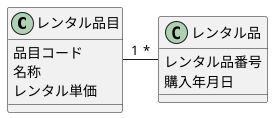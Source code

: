 @startuml

class レンタル品目 {
  品目コード
  名称
  レンタル単価
}

class レンタル品 {
  レンタル品番号
  購入年月日
}

レンタル品目 "1"--right--"*" レンタル品

@enduml
